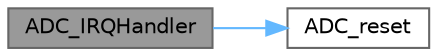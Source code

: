 digraph "ADC_IRQHandler"
{
 // LATEX_PDF_SIZE
  bgcolor="transparent";
  edge [fontname=Helvetica,fontsize=10,labelfontname=Helvetica,labelfontsize=10];
  node [fontname=Helvetica,fontsize=10,shape=box,height=0.2,width=0.4];
  rankdir="LR";
  Node1 [id="Node000001",label="ADC_IRQHandler",height=0.2,width=0.4,color="gray40", fillcolor="grey60", style="filled", fontcolor="black",tooltip="Interrupt handler for the ADCs."];
  Node1 -> Node2 [id="edge1_Node000001_Node000002",color="steelblue1",style="solid",tooltip=" "];
  Node2 [id="Node000002",label="ADC_reset",height=0.2,width=0.4,color="grey40", fillcolor="white", style="filled",URL="$measuring_8c.html#ad33d4cf42023ab7762e61cddb0d4113a",tooltip="Resets the ADCs and the timer."];
}
